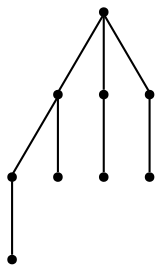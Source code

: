 graph {
  node [shape=point,comment="{\"directed\":false,\"doi\":\"10.1007/978-3-030-35802-0_32\",\"figure\":\"1 (4)\"}"]

  v0 [pos="1250.754448532486,399.13508167321095"]
  v1 [pos="1250.754448532486,366.3060795758267"]
  v2 [pos="1217.9242571824004,431.96591191519855"]
  v3 [pos="1217.920060346832,399.13508167321095"]
  v4 [pos="1168.676744562652,431.96591191519855"]
  v5 [pos="1168.676744562652,399.13508167321095"]
  v6 [pos="1168.676744562652,464.79570090960766"]
  v7 [pos="1119.434636958408,431.96591191519855"]
  v8 [pos="1103.0183331034286,399.13508167321095"]

  v0 -- v1 [id="-1",pos="1250.754448532486,399.13508167321095 1250.754448532486,366.3060795758267 1250.754448532486,366.3060795758267 1250.754448532486,366.3060795758267"]
  v7 -- v8 [id="-2",pos="1119.434636958408,431.96591191519855 1103.0183331034286,399.13508167321095 1103.0183331034286,399.13508167321095 1103.0183331034286,399.13508167321095"]
  v6 -- v2 [id="-3",pos="1168.676744562652,464.79570090960766 1217.9242571824004,431.96591191519855 1217.9242571824004,431.96591191519855 1217.9242571824004,431.96591191519855"]
  v6 -- v4 [id="-4",pos="1168.676744562652,464.79570090960766 1168.676744562652,431.96591191519855 1168.676744562652,431.96591191519855 1168.676744562652,431.96591191519855"]
  v6 -- v7 [id="-5",pos="1168.676744562652,464.79570090960766 1119.434636958408,431.96591191519855 1119.434636958408,431.96591191519855 1119.434636958408,431.96591191519855"]
  v4 -- v5 [id="-6",pos="1168.676744562652,431.96591191519855 1168.676744562652,399.13508167321095 1168.676744562652,399.13508167321095 1168.676744562652,399.13508167321095"]
  v2 -- v0 [id="-7",pos="1217.9242571824004,431.96591191519855 1250.754448532486,399.13508167321095 1250.754448532486,399.13508167321095 1250.754448532486,399.13508167321095"]
  v2 -- v3 [id="-8",pos="1217.9242571824004,431.96591191519855 1217.920060346832,399.13508167321095 1217.920060346832,399.13508167321095 1217.920060346832,399.13508167321095"]
}